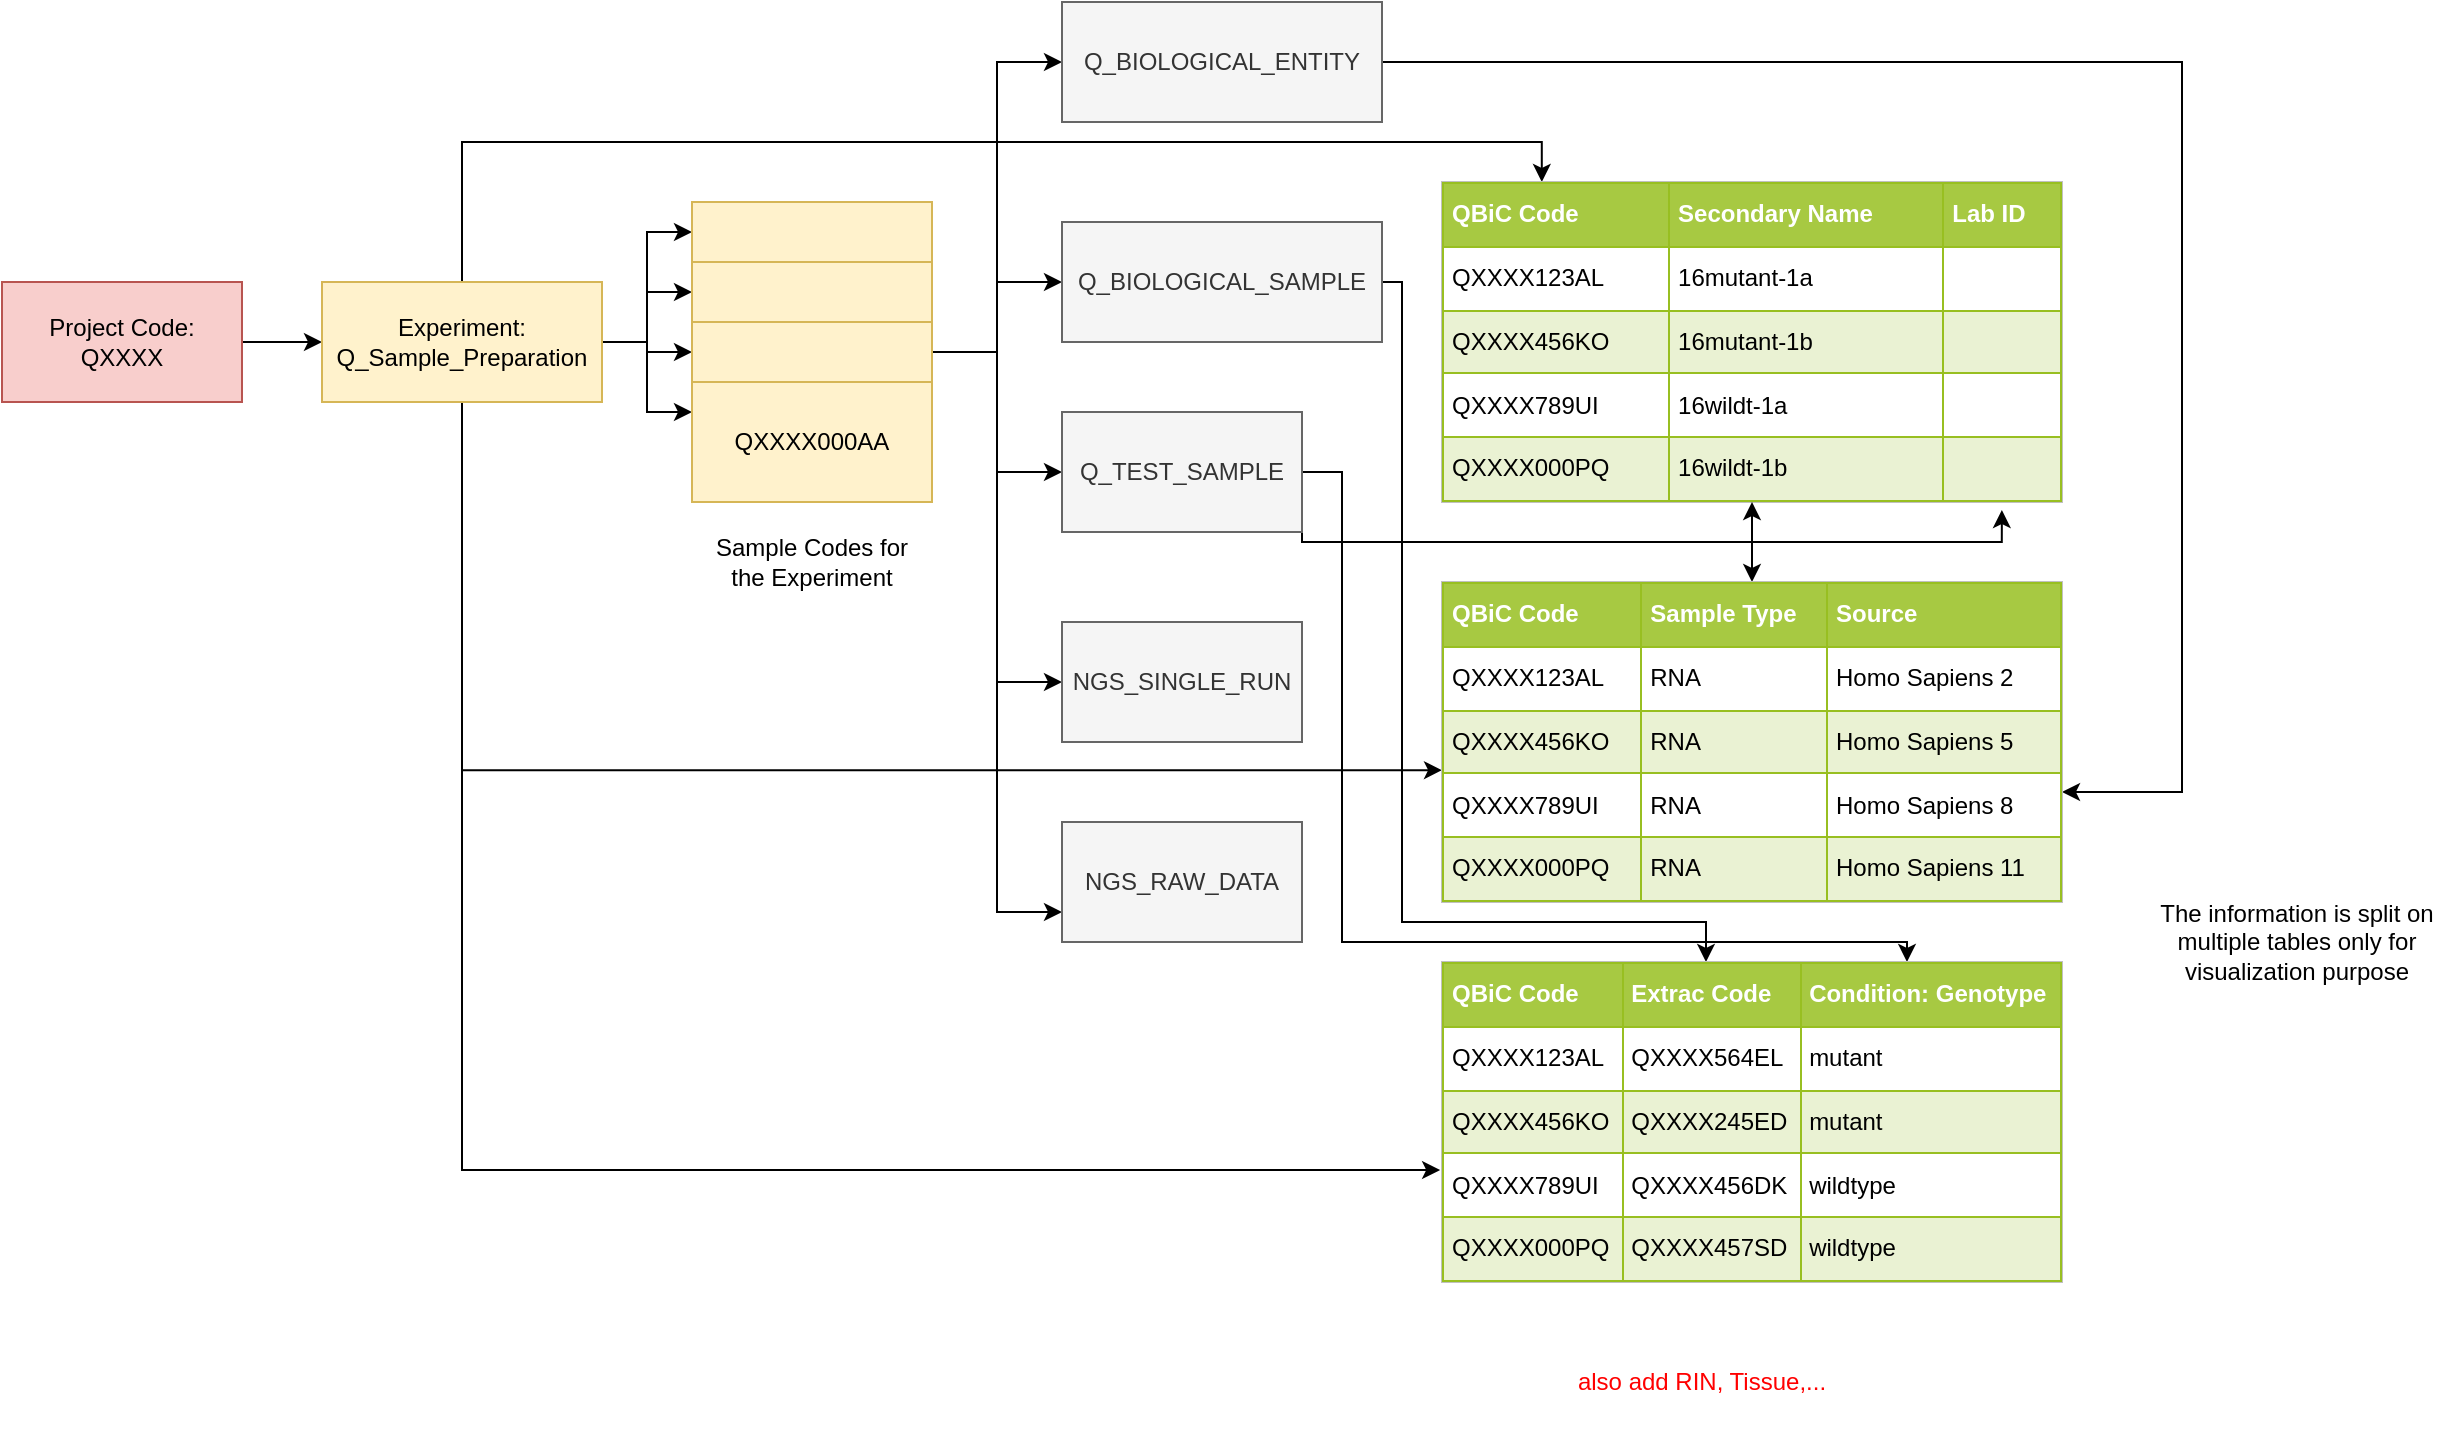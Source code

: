 <mxfile version="10.7.5" type="device"><diagram id="V6ndcVlarBFnYJ3s15rs" name="Page-1"><mxGraphModel dx="1394" dy="826" grid="1" gridSize="10" guides="1" tooltips="1" connect="1" arrows="1" fold="1" page="1" pageScale="1" pageWidth="850" pageHeight="1100" math="0" shadow="0"><root><mxCell id="0"/><mxCell id="1" parent="0"/><mxCell id="0mpCLW-DtKLv8jx95SJf-19" value="" style="edgeStyle=orthogonalEdgeStyle;rounded=0;orthogonalLoop=1;jettySize=auto;html=1;" edge="1" parent="1" source="0mpCLW-DtKLv8jx95SJf-1" target="0mpCLW-DtKLv8jx95SJf-2"><mxGeometry relative="1" as="geometry"/></mxCell><mxCell id="0mpCLW-DtKLv8jx95SJf-1" value="&lt;div&gt;Project Code:&lt;/div&gt;&lt;div&gt;QXXXX&lt;br&gt;&lt;/div&gt;" style="rounded=0;whiteSpace=wrap;html=1;fillColor=#f8cecc;strokeColor=#b85450;" vertex="1" parent="1"><mxGeometry x="20" y="380" width="120" height="60" as="geometry"/></mxCell><mxCell id="0mpCLW-DtKLv8jx95SJf-15" style="edgeStyle=orthogonalEdgeStyle;rounded=0;orthogonalLoop=1;jettySize=auto;html=1;exitX=1;exitY=0.5;exitDx=0;exitDy=0;entryX=0;entryY=0.25;entryDx=0;entryDy=0;" edge="1" parent="1" source="0mpCLW-DtKLv8jx95SJf-2" target="0mpCLW-DtKLv8jx95SJf-7"><mxGeometry relative="1" as="geometry"/></mxCell><mxCell id="0mpCLW-DtKLv8jx95SJf-16" style="edgeStyle=orthogonalEdgeStyle;rounded=0;orthogonalLoop=1;jettySize=auto;html=1;exitX=1;exitY=0.5;exitDx=0;exitDy=0;entryX=0;entryY=0.25;entryDx=0;entryDy=0;" edge="1" parent="1" source="0mpCLW-DtKLv8jx95SJf-2" target="0mpCLW-DtKLv8jx95SJf-5"><mxGeometry relative="1" as="geometry"/></mxCell><mxCell id="0mpCLW-DtKLv8jx95SJf-17" style="edgeStyle=orthogonalEdgeStyle;rounded=0;orthogonalLoop=1;jettySize=auto;html=1;exitX=1;exitY=0.5;exitDx=0;exitDy=0;entryX=0;entryY=0.25;entryDx=0;entryDy=0;" edge="1" parent="1" source="0mpCLW-DtKLv8jx95SJf-2" target="0mpCLW-DtKLv8jx95SJf-4"><mxGeometry relative="1" as="geometry"/></mxCell><mxCell id="0mpCLW-DtKLv8jx95SJf-18" style="edgeStyle=orthogonalEdgeStyle;rounded=0;orthogonalLoop=1;jettySize=auto;html=1;exitX=1;exitY=0.5;exitDx=0;exitDy=0;entryX=0;entryY=0.25;entryDx=0;entryDy=0;" edge="1" parent="1" source="0mpCLW-DtKLv8jx95SJf-2" target="0mpCLW-DtKLv8jx95SJf-3"><mxGeometry relative="1" as="geometry"/></mxCell><mxCell id="0mpCLW-DtKLv8jx95SJf-39" style="edgeStyle=orthogonalEdgeStyle;rounded=0;orthogonalLoop=1;jettySize=auto;html=1;exitX=0.5;exitY=0;exitDx=0;exitDy=0;entryX=0.161;entryY=0;entryDx=0;entryDy=0;entryPerimeter=0;" edge="1" parent="1" source="0mpCLW-DtKLv8jx95SJf-2" target="0mpCLW-DtKLv8jx95SJf-8"><mxGeometry relative="1" as="geometry"><Array as="points"><mxPoint x="250" y="310"/><mxPoint x="790" y="310"/></Array></mxGeometry></mxCell><mxCell id="0mpCLW-DtKLv8jx95SJf-41" style="edgeStyle=orthogonalEdgeStyle;rounded=0;orthogonalLoop=1;jettySize=auto;html=1;exitX=0.5;exitY=1;exitDx=0;exitDy=0;entryX=0;entryY=0.588;entryDx=0;entryDy=0;entryPerimeter=0;" edge="1" parent="1" source="0mpCLW-DtKLv8jx95SJf-2" target="0mpCLW-DtKLv8jx95SJf-30"><mxGeometry relative="1" as="geometry"/></mxCell><mxCell id="0mpCLW-DtKLv8jx95SJf-42" style="edgeStyle=orthogonalEdgeStyle;rounded=0;orthogonalLoop=1;jettySize=auto;html=1;exitX=0.5;exitY=1;exitDx=0;exitDy=0;entryX=-0.003;entryY=0.65;entryDx=0;entryDy=0;entryPerimeter=0;" edge="1" parent="1" source="0mpCLW-DtKLv8jx95SJf-2" target="0mpCLW-DtKLv8jx95SJf-38"><mxGeometry relative="1" as="geometry"/></mxCell><mxCell id="0mpCLW-DtKLv8jx95SJf-2" value="Experiment: Q_Sample_Preparation" style="rounded=0;whiteSpace=wrap;html=1;fillColor=#fff2cc;strokeColor=#d6b656;" vertex="1" parent="1"><mxGeometry x="180" y="380" width="140" height="60" as="geometry"/></mxCell><mxCell id="0mpCLW-DtKLv8jx95SJf-3" value="" style="rounded=0;whiteSpace=wrap;html=1;fillColor=#fff2cc;strokeColor=#d6b656;" vertex="1" parent="1"><mxGeometry x="365" y="340" width="120" height="60" as="geometry"/></mxCell><mxCell id="0mpCLW-DtKLv8jx95SJf-4" value="" style="rounded=0;whiteSpace=wrap;html=1;fillColor=#fff2cc;strokeColor=#d6b656;" vertex="1" parent="1"><mxGeometry x="365" y="370" width="120" height="60" as="geometry"/></mxCell><mxCell id="0mpCLW-DtKLv8jx95SJf-20" style="edgeStyle=orthogonalEdgeStyle;rounded=0;orthogonalLoop=1;jettySize=auto;html=1;exitX=1;exitY=0.25;exitDx=0;exitDy=0;entryX=0;entryY=0.5;entryDx=0;entryDy=0;" edge="1" parent="1" source="0mpCLW-DtKLv8jx95SJf-5" target="0mpCLW-DtKLv8jx95SJf-9"><mxGeometry relative="1" as="geometry"/></mxCell><mxCell id="0mpCLW-DtKLv8jx95SJf-21" style="edgeStyle=orthogonalEdgeStyle;rounded=0;orthogonalLoop=1;jettySize=auto;html=1;exitX=1;exitY=0.25;exitDx=0;exitDy=0;" edge="1" parent="1" source="0mpCLW-DtKLv8jx95SJf-5" target="0mpCLW-DtKLv8jx95SJf-10"><mxGeometry relative="1" as="geometry"/></mxCell><mxCell id="0mpCLW-DtKLv8jx95SJf-22" style="edgeStyle=orthogonalEdgeStyle;rounded=0;orthogonalLoop=1;jettySize=auto;html=1;exitX=1;exitY=0.25;exitDx=0;exitDy=0;" edge="1" parent="1" source="0mpCLW-DtKLv8jx95SJf-5" target="0mpCLW-DtKLv8jx95SJf-11"><mxGeometry relative="1" as="geometry"/></mxCell><mxCell id="0mpCLW-DtKLv8jx95SJf-23" style="edgeStyle=orthogonalEdgeStyle;rounded=0;orthogonalLoop=1;jettySize=auto;html=1;exitX=1;exitY=0.25;exitDx=0;exitDy=0;entryX=0;entryY=0.5;entryDx=0;entryDy=0;" edge="1" parent="1" source="0mpCLW-DtKLv8jx95SJf-5" target="0mpCLW-DtKLv8jx95SJf-12"><mxGeometry relative="1" as="geometry"/></mxCell><mxCell id="0mpCLW-DtKLv8jx95SJf-29" style="edgeStyle=orthogonalEdgeStyle;rounded=0;orthogonalLoop=1;jettySize=auto;html=1;exitX=1;exitY=0.25;exitDx=0;exitDy=0;entryX=0;entryY=0.75;entryDx=0;entryDy=0;" edge="1" parent="1" source="0mpCLW-DtKLv8jx95SJf-5" target="0mpCLW-DtKLv8jx95SJf-27"><mxGeometry relative="1" as="geometry"/></mxCell><mxCell id="0mpCLW-DtKLv8jx95SJf-5" value="" style="rounded=0;whiteSpace=wrap;html=1;fillColor=#fff2cc;strokeColor=#d6b656;" vertex="1" parent="1"><mxGeometry x="365" y="400" width="120" height="60" as="geometry"/></mxCell><mxCell id="0mpCLW-DtKLv8jx95SJf-7" value="QXXXX000AA" style="rounded=0;whiteSpace=wrap;html=1;fillColor=#fff2cc;strokeColor=#d6b656;" vertex="1" parent="1"><mxGeometry x="365" y="430" width="120" height="60" as="geometry"/></mxCell><mxCell id="0mpCLW-DtKLv8jx95SJf-8" value="&lt;table style=&quot;width: 100% ; height: 100% ; border-collapse: collapse&quot; width=&quot;100%&quot; cellpadding=&quot;4&quot; border=&quot;1&quot;&gt;&lt;tbody&gt;&lt;tr style=&quot;background-color: #a7c942 ; color: #ffffff ; border: 1px solid #98bf21&quot;&gt;&lt;th align=&quot;left&quot;&gt;QBiC Code&lt;br&gt;&lt;/th&gt;&lt;th align=&quot;left&quot;&gt;Secondary Name&lt;br&gt;&lt;/th&gt;&lt;th align=&quot;left&quot;&gt;Lab ID&lt;br&gt;&lt;/th&gt;&lt;/tr&gt;&lt;tr style=&quot;border: 1px solid #98bf21&quot;&gt;&lt;td&gt;QXXXX123AL&lt;/td&gt;&lt;td&gt;16mutant-1a&lt;br&gt;&lt;/td&gt;&lt;td&gt;&lt;br&gt;&lt;/td&gt;&lt;/tr&gt;&lt;tr style=&quot;background-color: #eaf2d3 ; border: 1px solid #98bf21&quot;&gt;&lt;td&gt;QXXXX456KO&lt;/td&gt;&lt;td&gt;16mutant-1b&lt;/td&gt;&lt;td&gt;&lt;br&gt;&lt;/td&gt;&lt;/tr&gt;&lt;tr style=&quot;border: 1px solid #98bf21&quot;&gt;&lt;td&gt;QXXXX789UI&lt;/td&gt;&lt;td&gt;16wildt-1a&lt;/td&gt;&lt;td&gt;&lt;br&gt;&lt;/td&gt;&lt;/tr&gt;&lt;tr style=&quot;background-color: #eaf2d3 ; border: 1px solid #98bf21&quot;&gt;&lt;td&gt;QXXXX000PQ&lt;/td&gt;&lt;td&gt;16wildt-1b&lt;/td&gt;&lt;td&gt;&lt;br&gt;&lt;/td&gt;&lt;/tr&gt;&lt;/tbody&gt;&lt;/table&gt;" style="text;html=1;strokeColor=#c0c0c0;fillColor=#ffffff;overflow=fill;rounded=0;" vertex="1" parent="1"><mxGeometry x="740" y="330" width="310" height="160" as="geometry"/></mxCell><mxCell id="0mpCLW-DtKLv8jx95SJf-37" style="edgeStyle=orthogonalEdgeStyle;rounded=0;orthogonalLoop=1;jettySize=auto;html=1;exitX=1;exitY=0.5;exitDx=0;exitDy=0;entryX=1;entryY=0.656;entryDx=0;entryDy=0;entryPerimeter=0;" edge="1" parent="1" source="0mpCLW-DtKLv8jx95SJf-9" target="0mpCLW-DtKLv8jx95SJf-30"><mxGeometry relative="1" as="geometry"><Array as="points"><mxPoint x="1110" y="270"/><mxPoint x="1110" y="635"/></Array></mxGeometry></mxCell><mxCell id="0mpCLW-DtKLv8jx95SJf-9" value="Q_BIOLOGICAL_ENTITY" style="rounded=0;whiteSpace=wrap;html=1;fillColor=#f5f5f5;strokeColor=#666666;fontColor=#333333;" vertex="1" parent="1"><mxGeometry x="550" y="240" width="160" height="60" as="geometry"/></mxCell><mxCell id="0mpCLW-DtKLv8jx95SJf-43" style="edgeStyle=orthogonalEdgeStyle;rounded=0;orthogonalLoop=1;jettySize=auto;html=1;exitX=1;exitY=0.5;exitDx=0;exitDy=0;" edge="1" parent="1" source="0mpCLW-DtKLv8jx95SJf-10" target="0mpCLW-DtKLv8jx95SJf-38"><mxGeometry relative="1" as="geometry"><mxPoint x="872" y="717" as="targetPoint"/><Array as="points"><mxPoint x="720" y="380"/><mxPoint x="720" y="700"/><mxPoint x="872" y="700"/></Array></mxGeometry></mxCell><mxCell id="0mpCLW-DtKLv8jx95SJf-10" value="Q_BIOLOGICAL_SAMPLE" style="rounded=0;whiteSpace=wrap;html=1;fillColor=#f5f5f5;strokeColor=#666666;fontColor=#333333;" vertex="1" parent="1"><mxGeometry x="550" y="350" width="160" height="60" as="geometry"/></mxCell><mxCell id="0mpCLW-DtKLv8jx95SJf-33" style="edgeStyle=orthogonalEdgeStyle;rounded=0;orthogonalLoop=1;jettySize=auto;html=1;exitX=1;exitY=0.5;exitDx=0;exitDy=0;entryX=0.5;entryY=1;entryDx=0;entryDy=0;" edge="1" parent="1" source="0mpCLW-DtKLv8jx95SJf-11" target="0mpCLW-DtKLv8jx95SJf-8"><mxGeometry relative="1" as="geometry"><Array as="points"><mxPoint x="690" y="475"/><mxPoint x="690" y="510"/><mxPoint x="895" y="510"/></Array></mxGeometry></mxCell><mxCell id="0mpCLW-DtKLv8jx95SJf-34" style="edgeStyle=orthogonalEdgeStyle;rounded=0;orthogonalLoop=1;jettySize=auto;html=1;exitX=1;exitY=0.5;exitDx=0;exitDy=0;entryX=0.903;entryY=1.025;entryDx=0;entryDy=0;entryPerimeter=0;" edge="1" parent="1" source="0mpCLW-DtKLv8jx95SJf-11" target="0mpCLW-DtKLv8jx95SJf-8"><mxGeometry relative="1" as="geometry"><Array as="points"><mxPoint x="690" y="475"/><mxPoint x="690" y="510"/><mxPoint x="1020" y="510"/></Array></mxGeometry></mxCell><mxCell id="0mpCLW-DtKLv8jx95SJf-44" style="edgeStyle=orthogonalEdgeStyle;rounded=0;orthogonalLoop=1;jettySize=auto;html=1;exitX=1;exitY=0.5;exitDx=0;exitDy=0;entryX=0.75;entryY=0;entryDx=0;entryDy=0;" edge="1" parent="1" source="0mpCLW-DtKLv8jx95SJf-11" target="0mpCLW-DtKLv8jx95SJf-38"><mxGeometry relative="1" as="geometry"><Array as="points"><mxPoint x="690" y="475"/><mxPoint x="690" y="710"/><mxPoint x="973" y="710"/></Array></mxGeometry></mxCell><mxCell id="0mpCLW-DtKLv8jx95SJf-46" style="edgeStyle=orthogonalEdgeStyle;rounded=0;orthogonalLoop=1;jettySize=auto;html=1;exitX=1;exitY=0.5;exitDx=0;exitDy=0;" edge="1" parent="1" source="0mpCLW-DtKLv8jx95SJf-11" target="0mpCLW-DtKLv8jx95SJf-30"><mxGeometry relative="1" as="geometry"><Array as="points"><mxPoint x="670" y="510"/><mxPoint x="895" y="510"/></Array></mxGeometry></mxCell><mxCell id="0mpCLW-DtKLv8jx95SJf-11" value="Q_TEST_SAMPLE" style="rounded=0;whiteSpace=wrap;html=1;fillColor=#f5f5f5;strokeColor=#666666;fontColor=#333333;" vertex="1" parent="1"><mxGeometry x="550" y="445" width="120" height="60" as="geometry"/></mxCell><mxCell id="0mpCLW-DtKLv8jx95SJf-12" value="NGS_SINGLE_RUN" style="rounded=0;whiteSpace=wrap;html=1;fillColor=#f5f5f5;strokeColor=#666666;fontColor=#333333;" vertex="1" parent="1"><mxGeometry x="550" y="550" width="120" height="60" as="geometry"/></mxCell><mxCell id="0mpCLW-DtKLv8jx95SJf-24" value="Sample Codes for the Experiment" style="text;html=1;strokeColor=none;fillColor=none;align=center;verticalAlign=middle;whiteSpace=wrap;rounded=0;" vertex="1" parent="1"><mxGeometry x="370" y="500" width="110" height="40" as="geometry"/></mxCell><mxCell id="0mpCLW-DtKLv8jx95SJf-27" value="NGS_RAW_DATA" style="rounded=0;whiteSpace=wrap;html=1;fillColor=#f5f5f5;strokeColor=#666666;fontColor=#333333;" vertex="1" parent="1"><mxGeometry x="550" y="650" width="120" height="60" as="geometry"/></mxCell><mxCell id="0mpCLW-DtKLv8jx95SJf-30" value="&lt;table style=&quot;width: 100% ; height: 100% ; border-collapse: collapse&quot; width=&quot;100%&quot; cellpadding=&quot;4&quot; border=&quot;1&quot;&gt;&lt;tbody&gt;&lt;tr style=&quot;background-color: #a7c942 ; color: #ffffff ; border: 1px solid #98bf21&quot;&gt;&lt;th align=&quot;left&quot;&gt;QBiC Code&lt;br&gt;&lt;/th&gt;&lt;th align=&quot;left&quot;&gt;Sample Type&lt;br&gt;&lt;/th&gt;&lt;th align=&quot;left&quot;&gt;Source&lt;/th&gt;&lt;/tr&gt;&lt;tr style=&quot;border: 1px solid #98bf21&quot;&gt;&lt;td&gt;QXXXX123AL&lt;/td&gt;&lt;td&gt;RNA&lt;br&gt;&lt;/td&gt;&lt;td&gt;Homo Sapiens 2&lt;/td&gt;&lt;/tr&gt;&lt;tr style=&quot;background-color: #eaf2d3 ; border: 1px solid #98bf21&quot;&gt;&lt;td&gt;QXXXX456KO&lt;/td&gt;&lt;td&gt;RNA&lt;br&gt;&lt;/td&gt;&lt;td&gt;Homo Sapiens 5&lt;/td&gt;&lt;/tr&gt;&lt;tr style=&quot;border: 1px solid #98bf21&quot;&gt;&lt;td&gt;QXXXX789UI&lt;/td&gt;&lt;td&gt;RNA&lt;br&gt;&lt;/td&gt;&lt;td&gt;Homo Sapiens 8&lt;/td&gt;&lt;/tr&gt;&lt;tr style=&quot;background-color: #eaf2d3 ; border: 1px solid #98bf21&quot;&gt;&lt;td&gt;QXXXX000PQ&lt;/td&gt;&lt;td&gt;RNA&lt;br&gt;&lt;/td&gt;&lt;td&gt;Homo Sapiens 11&lt;/td&gt;&lt;/tr&gt;&lt;/tbody&gt;&lt;/table&gt;" style="text;html=1;strokeColor=#c0c0c0;fillColor=#ffffff;overflow=fill;rounded=0;" vertex="1" parent="1"><mxGeometry x="740" y="530" width="310" height="160" as="geometry"/></mxCell><mxCell id="0mpCLW-DtKLv8jx95SJf-31" value="The information is split on multiple tables only for visualization purpose" style="text;html=1;strokeColor=none;fillColor=none;align=center;verticalAlign=middle;whiteSpace=wrap;rounded=0;" vertex="1" parent="1"><mxGeometry x="1090" y="680" width="155" height="60" as="geometry"/></mxCell><mxCell id="0mpCLW-DtKLv8jx95SJf-38" value="&lt;table style=&quot;width: 100% ; height: 100% ; border-collapse: collapse&quot; width=&quot;100%&quot; cellpadding=&quot;4&quot; border=&quot;1&quot;&gt;&lt;tbody&gt;&lt;tr style=&quot;background-color: #a7c942 ; color: #ffffff ; border: 1px solid #98bf21&quot;&gt;&lt;th align=&quot;left&quot;&gt;QBiC Code&lt;br&gt;&lt;/th&gt;&lt;th align=&quot;left&quot;&gt;Extrac Code&lt;br&gt;&lt;/th&gt;&lt;th align=&quot;left&quot;&gt;Condition: Genotype&lt;br&gt;&lt;/th&gt;&lt;/tr&gt;&lt;tr style=&quot;border: 1px solid #98bf21&quot;&gt;&lt;td&gt;QXXXX123AL&lt;/td&gt;&lt;td&gt;QXXXX564EL&lt;br&gt;&lt;/td&gt;&lt;td&gt;mutant&lt;/td&gt;&lt;/tr&gt;&lt;tr style=&quot;background-color: #eaf2d3 ; border: 1px solid #98bf21&quot;&gt;&lt;td&gt;QXXXX456KO&lt;/td&gt;&lt;td&gt;QXXXX245ED&lt;br&gt;&lt;/td&gt;&lt;td&gt;mutant&lt;/td&gt;&lt;/tr&gt;&lt;tr style=&quot;border: 1px solid #98bf21&quot;&gt;&lt;td&gt;QXXXX789UI&lt;/td&gt;&lt;td&gt;QXXXX456DK&lt;br&gt;&lt;/td&gt;&lt;td&gt;wildtype&lt;br&gt;&lt;/td&gt;&lt;/tr&gt;&lt;tr style=&quot;background-color: #eaf2d3 ; border: 1px solid #98bf21&quot;&gt;&lt;td&gt;QXXXX000PQ&lt;/td&gt;&lt;td&gt;QXXXX457SD&lt;br&gt;&lt;/td&gt;&lt;td&gt;wildtype&lt;/td&gt;&lt;/tr&gt;&lt;/tbody&gt;&lt;/table&gt;" style="text;html=1;strokeColor=#c0c0c0;fillColor=#ffffff;overflow=fill;rounded=0;" vertex="1" parent="1"><mxGeometry x="740" y="720" width="310" height="160" as="geometry"/></mxCell><mxCell id="0mpCLW-DtKLv8jx95SJf-45" value="&lt;font color=&quot;#FF0000&quot;&gt;also add RIN, Tissue,...&lt;/font&gt;" style="text;html=1;strokeColor=none;fillColor=none;align=center;verticalAlign=middle;whiteSpace=wrap;rounded=0;" vertex="1" parent="1"><mxGeometry x="750" y="900" width="240" height="60" as="geometry"/></mxCell></root></mxGraphModel></diagram></mxfile>